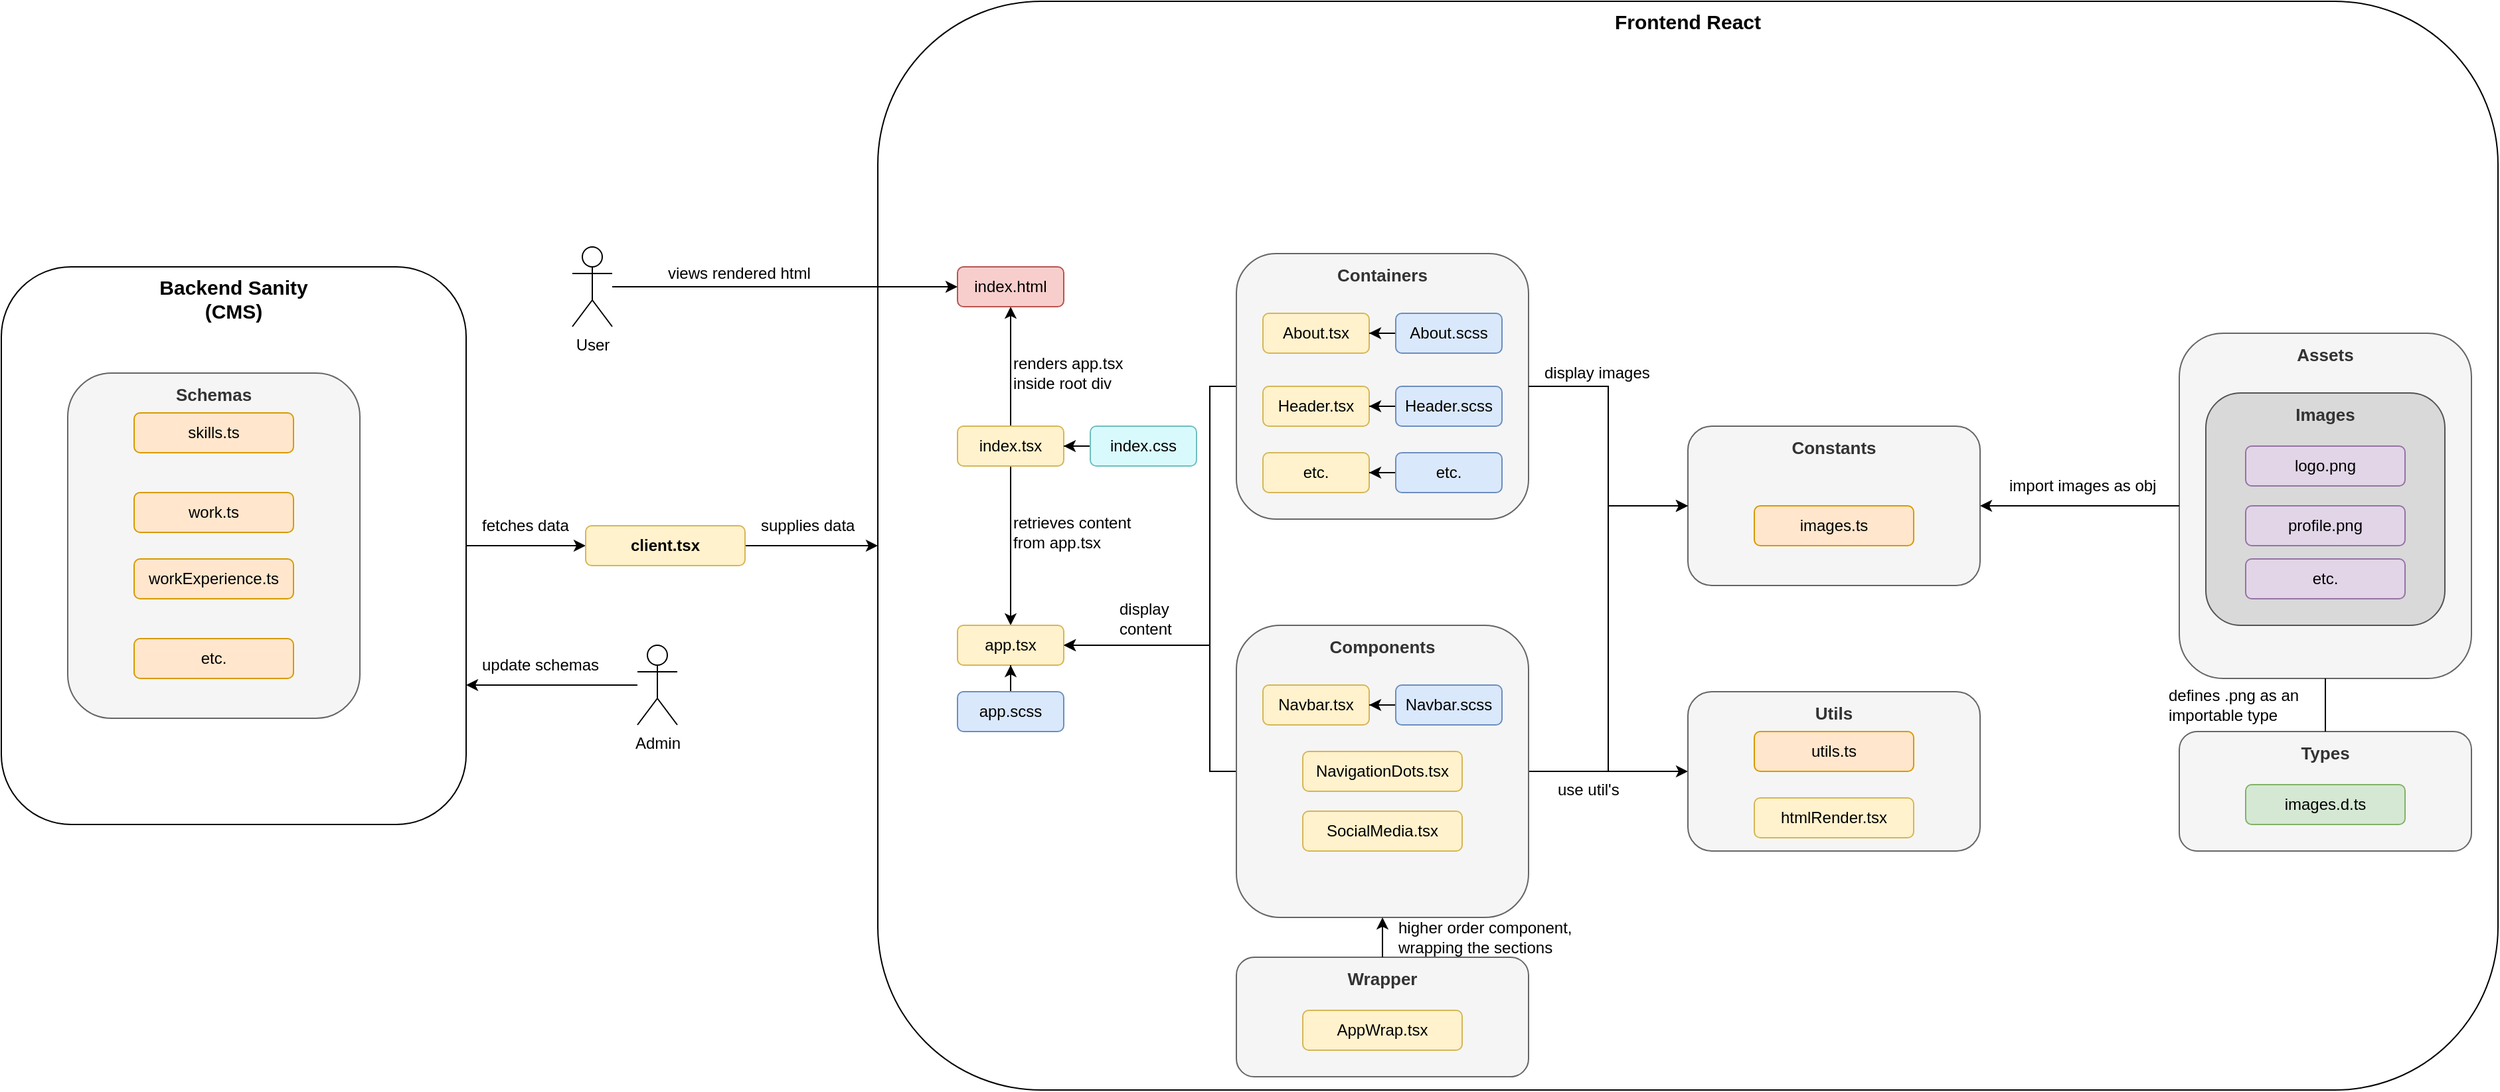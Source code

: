 <mxfile>
    <diagram name="Page-1" id="doxerEDcE5v8PNwcZ3dG">
        <mxGraphModel dx="2168" dy="2354" grid="1" gridSize="10" guides="1" tooltips="1" connect="1" arrows="1" fold="1" page="1" pageScale="1" pageWidth="827" pageHeight="1169" math="0" shadow="0">
            <root>
                <mxCell id="0"/>
                <mxCell id="1" parent="0"/>
                <mxCell id="xx0v-b5GEpdC5aHMtf1U-123" style="edgeStyle=orthogonalEdgeStyle;rounded=0;orthogonalLoop=1;jettySize=auto;html=1;entryX=0;entryY=0.5;entryDx=0;entryDy=0;" parent="1" source="xx0v-b5GEpdC5aHMtf1U-3" target="xx0v-b5GEpdC5aHMtf1U-2" edge="1">
                    <mxGeometry relative="1" as="geometry"/>
                </mxCell>
                <mxCell id="xx0v-b5GEpdC5aHMtf1U-1" value="Backend Sanity&lt;br style=&quot;font-size: 15px;&quot;&gt;(CMS)" style="rounded=1;whiteSpace=wrap;html=1;verticalAlign=top;fontStyle=1;fontSize=15;" parent="1" vertex="1">
                    <mxGeometry x="100" y="-60" width="350" height="420" as="geometry"/>
                </mxCell>
                <mxCell id="xx0v-b5GEpdC5aHMtf1U-11" value="&lt;font style=&quot;font-size: 13px;&quot;&gt;Schemas&lt;/font&gt;" style="rounded=1;whiteSpace=wrap;html=1;verticalAlign=top;fontStyle=1;fontSize=15;fillColor=#f5f5f5;fontColor=#333333;strokeColor=#666666;" parent="1" vertex="1">
                    <mxGeometry x="150" y="20" width="220" height="260" as="geometry"/>
                </mxCell>
                <mxCell id="xx0v-b5GEpdC5aHMtf1U-2" value="Frontend React" style="rounded=1;whiteSpace=wrap;html=1;verticalAlign=top;fontStyle=1;fontSize=15;" parent="1" vertex="1">
                    <mxGeometry x="760" y="-260" width="1220" height="820" as="geometry"/>
                </mxCell>
                <mxCell id="xx0v-b5GEpdC5aHMtf1U-4" value="skills.ts" style="rounded=1;whiteSpace=wrap;html=1;fillColor=#ffe6cc;strokeColor=#d79b00;" parent="1" vertex="1">
                    <mxGeometry x="200" y="50" width="120" height="30" as="geometry"/>
                </mxCell>
                <mxCell id="xx0v-b5GEpdC5aHMtf1U-5" value="work.ts" style="rounded=1;whiteSpace=wrap;html=1;fillColor=#ffe6cc;strokeColor=#d79b00;" parent="1" vertex="1">
                    <mxGeometry x="200" y="110" width="120" height="30" as="geometry"/>
                </mxCell>
                <mxCell id="xx0v-b5GEpdC5aHMtf1U-6" value="workExperience.ts" style="rounded=1;whiteSpace=wrap;html=1;fillColor=#ffe6cc;strokeColor=#d79b00;" parent="1" vertex="1">
                    <mxGeometry x="200" y="160" width="120" height="30" as="geometry"/>
                </mxCell>
                <mxCell id="xx0v-b5GEpdC5aHMtf1U-7" value="etc." style="rounded=1;whiteSpace=wrap;html=1;fillColor=#ffe6cc;strokeColor=#d79b00;" parent="1" vertex="1">
                    <mxGeometry x="200" y="220" width="120" height="30" as="geometry"/>
                </mxCell>
                <mxCell id="xx0v-b5GEpdC5aHMtf1U-154" style="edgeStyle=orthogonalEdgeStyle;rounded=0;orthogonalLoop=1;jettySize=auto;html=1;entryX=0.5;entryY=1;entryDx=0;entryDy=0;" parent="1" source="xx0v-b5GEpdC5aHMtf1U-18" target="xx0v-b5GEpdC5aHMtf1U-144" edge="1">
                    <mxGeometry relative="1" as="geometry"/>
                </mxCell>
                <mxCell id="xx0v-b5GEpdC5aHMtf1U-155" style="edgeStyle=orthogonalEdgeStyle;rounded=0;orthogonalLoop=1;jettySize=auto;html=1;" parent="1" source="xx0v-b5GEpdC5aHMtf1U-18" target="xx0v-b5GEpdC5aHMtf1U-79" edge="1">
                    <mxGeometry relative="1" as="geometry"/>
                </mxCell>
                <mxCell id="xx0v-b5GEpdC5aHMtf1U-18" value="index.tsx" style="rounded=1;whiteSpace=wrap;html=1;fillColor=#fff2cc;strokeColor=#d6b656;" parent="1" vertex="1">
                    <mxGeometry x="820" y="60" width="80" height="30" as="geometry"/>
                </mxCell>
                <mxCell id="xx0v-b5GEpdC5aHMtf1U-79" value="app.tsx" style="rounded=1;whiteSpace=wrap;html=1;fillColor=#fff2cc;strokeColor=#d6b656;" parent="1" vertex="1">
                    <mxGeometry x="820" y="210" width="80" height="30" as="geometry"/>
                </mxCell>
                <mxCell id="xx0v-b5GEpdC5aHMtf1U-126" value="" style="edgeStyle=orthogonalEdgeStyle;rounded=0;orthogonalLoop=1;jettySize=auto;html=1;" parent="1" source="xx0v-b5GEpdC5aHMtf1U-121" target="xx0v-b5GEpdC5aHMtf1U-79" edge="1">
                    <mxGeometry relative="1" as="geometry"/>
                </mxCell>
                <mxCell id="xx0v-b5GEpdC5aHMtf1U-121" value="app.scss" style="rounded=1;whiteSpace=wrap;html=1;fillColor=#dae8fc;strokeColor=#6c8ebf;" parent="1" vertex="1">
                    <mxGeometry x="820" y="260" width="80" height="30" as="geometry"/>
                </mxCell>
                <mxCell id="xx0v-b5GEpdC5aHMtf1U-146" value="" style="edgeStyle=orthogonalEdgeStyle;rounded=0;orthogonalLoop=1;jettySize=auto;html=1;" parent="1" source="xx0v-b5GEpdC5aHMtf1U-122" target="xx0v-b5GEpdC5aHMtf1U-18" edge="1">
                    <mxGeometry relative="1" as="geometry"/>
                </mxCell>
                <mxCell id="xx0v-b5GEpdC5aHMtf1U-122" value="index.css" style="rounded=1;whiteSpace=wrap;html=1;fillColor=#D9FAFC;strokeColor=#6FBFBF;" parent="1" vertex="1">
                    <mxGeometry x="920" y="60" width="80" height="30" as="geometry"/>
                </mxCell>
                <mxCell id="xx0v-b5GEpdC5aHMtf1U-125" value="" style="edgeStyle=orthogonalEdgeStyle;rounded=0;orthogonalLoop=1;jettySize=auto;html=1;entryX=0;entryY=0.5;entryDx=0;entryDy=0;" parent="1" source="xx0v-b5GEpdC5aHMtf1U-1" target="xx0v-b5GEpdC5aHMtf1U-3" edge="1">
                    <mxGeometry relative="1" as="geometry">
                        <mxPoint x="350" y="210" as="sourcePoint"/>
                        <mxPoint x="760" y="150" as="targetPoint"/>
                    </mxGeometry>
                </mxCell>
                <mxCell id="xx0v-b5GEpdC5aHMtf1U-3" value="client.tsx" style="rounded=1;whiteSpace=wrap;html=1;fillColor=#fff2cc;strokeColor=#d6b656;fontStyle=1" parent="1" vertex="1">
                    <mxGeometry x="540" y="135" width="120" height="30" as="geometry"/>
                </mxCell>
                <mxCell id="xx0v-b5GEpdC5aHMtf1U-129" style="edgeStyle=orthogonalEdgeStyle;rounded=0;orthogonalLoop=1;jettySize=auto;html=1;exitX=0;exitY=0.5;exitDx=0;exitDy=0;entryX=1;entryY=0.5;entryDx=0;entryDy=0;" parent="1" source="xx0v-b5GEpdC5aHMtf1U-17" target="xx0v-b5GEpdC5aHMtf1U-79" edge="1">
                    <mxGeometry relative="1" as="geometry">
                        <Array as="points">
                            <mxPoint x="1010" y="30"/>
                            <mxPoint x="1010" y="225"/>
                        </Array>
                    </mxGeometry>
                </mxCell>
                <mxCell id="xx0v-b5GEpdC5aHMtf1U-130" style="edgeStyle=orthogonalEdgeStyle;rounded=0;orthogonalLoop=1;jettySize=auto;html=1;entryX=1;entryY=0.5;entryDx=0;entryDy=0;" parent="1" source="xx0v-b5GEpdC5aHMtf1U-12" target="xx0v-b5GEpdC5aHMtf1U-79" edge="1">
                    <mxGeometry relative="1" as="geometry">
                        <Array as="points">
                            <mxPoint x="1010" y="320"/>
                            <mxPoint x="1010" y="225"/>
                        </Array>
                    </mxGeometry>
                </mxCell>
                <mxCell id="xx0v-b5GEpdC5aHMtf1U-143" value="display content" style="rounded=1;whiteSpace=wrap;html=1;fillColor=none;strokeColor=none;align=left;" parent="1" vertex="1">
                    <mxGeometry x="940" y="190" width="60" height="30" as="geometry"/>
                </mxCell>
                <mxCell id="xx0v-b5GEpdC5aHMtf1U-144" value="index.html" style="rounded=1;whiteSpace=wrap;html=1;fillColor=#f8cecc;strokeColor=#b85450;" parent="1" vertex="1">
                    <mxGeometry x="820" y="-60" width="80" height="30" as="geometry"/>
                </mxCell>
                <mxCell id="xx0v-b5GEpdC5aHMtf1U-152" style="edgeStyle=orthogonalEdgeStyle;rounded=0;orthogonalLoop=1;jettySize=auto;html=1;entryX=0;entryY=0.5;entryDx=0;entryDy=0;" parent="1" source="xx0v-b5GEpdC5aHMtf1U-147" target="xx0v-b5GEpdC5aHMtf1U-144" edge="1">
                    <mxGeometry relative="1" as="geometry"/>
                </mxCell>
                <mxCell id="xx0v-b5GEpdC5aHMtf1U-147" value="User" style="shape=umlActor;verticalLabelPosition=bottom;verticalAlign=top;html=1;outlineConnect=0;" parent="1" vertex="1">
                    <mxGeometry x="530" y="-75" width="30" height="60" as="geometry"/>
                </mxCell>
                <mxCell id="xx0v-b5GEpdC5aHMtf1U-149" style="edgeStyle=orthogonalEdgeStyle;rounded=0;orthogonalLoop=1;jettySize=auto;html=1;entryX=1;entryY=0.75;entryDx=0;entryDy=0;" parent="1" source="xx0v-b5GEpdC5aHMtf1U-148" target="xx0v-b5GEpdC5aHMtf1U-1" edge="1">
                    <mxGeometry relative="1" as="geometry"/>
                </mxCell>
                <mxCell id="xx0v-b5GEpdC5aHMtf1U-148" value="Admin" style="shape=umlActor;verticalLabelPosition=bottom;verticalAlign=top;html=1;outlineConnect=0;" parent="1" vertex="1">
                    <mxGeometry x="579" y="225" width="30" height="60" as="geometry"/>
                </mxCell>
                <mxCell id="xx0v-b5GEpdC5aHMtf1U-150" value="update schemas" style="rounded=1;whiteSpace=wrap;html=1;fillColor=none;strokeColor=none;align=left;" parent="1" vertex="1">
                    <mxGeometry x="460" y="225" width="110" height="30" as="geometry"/>
                </mxCell>
                <mxCell id="xx0v-b5GEpdC5aHMtf1U-153" value="views rendered html" style="rounded=1;whiteSpace=wrap;html=1;fillColor=none;strokeColor=none;align=left;" parent="1" vertex="1">
                    <mxGeometry x="600" y="-70" width="119" height="30" as="geometry"/>
                </mxCell>
                <mxCell id="xx0v-b5GEpdC5aHMtf1U-156" value="renders app.tsx inside root div" style="rounded=1;whiteSpace=wrap;html=1;fillColor=none;strokeColor=none;align=left;" parent="1" vertex="1">
                    <mxGeometry x="860" width="90" height="40" as="geometry"/>
                </mxCell>
                <mxCell id="xx0v-b5GEpdC5aHMtf1U-157" value="retrieves content from app.tsx" style="rounded=1;whiteSpace=wrap;html=1;fillColor=none;strokeColor=none;align=left;" parent="1" vertex="1">
                    <mxGeometry x="860" y="120" width="100" height="40" as="geometry"/>
                </mxCell>
                <mxCell id="xx0v-b5GEpdC5aHMtf1U-239" value="defines .png as an importable type" style="rounded=1;whiteSpace=wrap;html=1;fillColor=none;strokeColor=none;align=left;" parent="1" vertex="1">
                    <mxGeometry x="1730" y="255" width="120" height="30" as="geometry"/>
                </mxCell>
                <mxCell id="xx0v-b5GEpdC5aHMtf1U-240" value="fetches data" style="rounded=1;whiteSpace=wrap;html=1;fillColor=none;strokeColor=none;align=left;" parent="1" vertex="1">
                    <mxGeometry x="460" y="120" width="75.5" height="30" as="geometry"/>
                </mxCell>
                <mxCell id="xx0v-b5GEpdC5aHMtf1U-241" value="supplies data" style="rounded=1;whiteSpace=wrap;html=1;fillColor=none;strokeColor=none;align=left;" parent="1" vertex="1">
                    <mxGeometry x="670" y="120" width="75.5" height="30" as="geometry"/>
                </mxCell>
                <mxCell id="xx0v-b5GEpdC5aHMtf1U-43" value="" style="group" parent="1" vertex="1" connectable="0">
                    <mxGeometry x="1740" y="-10" width="220" height="260" as="geometry"/>
                </mxCell>
                <mxCell id="xx0v-b5GEpdC5aHMtf1U-14" value="&lt;font style=&quot;font-size: 13px;&quot;&gt;Assets&lt;/font&gt;" style="rounded=1;whiteSpace=wrap;html=1;verticalAlign=top;fontStyle=1;fontSize=15;fillColor=#f5f5f5;fontColor=#333333;strokeColor=#666666;" parent="xx0v-b5GEpdC5aHMtf1U-43" vertex="1">
                    <mxGeometry width="220" height="260" as="geometry"/>
                </mxCell>
                <mxCell id="xx0v-b5GEpdC5aHMtf1U-38" value="&lt;font style=&quot;font-size: 13px;&quot;&gt;Images&lt;/font&gt;" style="rounded=1;whiteSpace=wrap;html=1;verticalAlign=top;fontStyle=1;fontSize=15;fillColor=#D9D9D9;fontColor=#333333;strokeColor=#545454;" parent="xx0v-b5GEpdC5aHMtf1U-43" vertex="1">
                    <mxGeometry x="20" y="45" width="180" height="175" as="geometry"/>
                </mxCell>
                <mxCell id="xx0v-b5GEpdC5aHMtf1U-39" value="logo.png" style="rounded=1;whiteSpace=wrap;html=1;fillColor=#e1d5e7;strokeColor=#9673a6;" parent="xx0v-b5GEpdC5aHMtf1U-43" vertex="1">
                    <mxGeometry x="50" y="85" width="120" height="30" as="geometry"/>
                </mxCell>
                <mxCell id="xx0v-b5GEpdC5aHMtf1U-40" value="profile.png" style="rounded=1;whiteSpace=wrap;html=1;fillColor=#e1d5e7;strokeColor=#9673a6;" parent="xx0v-b5GEpdC5aHMtf1U-43" vertex="1">
                    <mxGeometry x="50" y="130" width="120" height="30" as="geometry"/>
                </mxCell>
                <mxCell id="xx0v-b5GEpdC5aHMtf1U-41" value="etc." style="rounded=1;whiteSpace=wrap;html=1;fillColor=#e1d5e7;strokeColor=#9673a6;" parent="xx0v-b5GEpdC5aHMtf1U-43" vertex="1">
                    <mxGeometry x="50" y="170" width="120" height="30" as="geometry"/>
                </mxCell>
                <mxCell id="xx0v-b5GEpdC5aHMtf1U-58" value="" style="group" parent="1" vertex="1" connectable="0">
                    <mxGeometry x="1370" y="-10" width="370" height="260" as="geometry"/>
                </mxCell>
                <mxCell id="xx0v-b5GEpdC5aHMtf1U-57" value="import images as obj" style="rounded=1;whiteSpace=wrap;html=1;fillColor=none;strokeColor=none;align=left;" parent="xx0v-b5GEpdC5aHMtf1U-58" vertex="1">
                    <mxGeometry x="240" y="100" width="120" height="30" as="geometry"/>
                </mxCell>
                <mxCell id="xx0v-b5GEpdC5aHMtf1U-13" value="&lt;font style=&quot;font-size: 13px;&quot;&gt;Constants&lt;/font&gt;" style="rounded=1;whiteSpace=wrap;html=1;verticalAlign=top;fontStyle=1;fontSize=15;fillColor=#f5f5f5;fontColor=#333333;strokeColor=#666666;" parent="xx0v-b5GEpdC5aHMtf1U-58" vertex="1">
                    <mxGeometry y="70" width="220" height="120" as="geometry"/>
                </mxCell>
                <mxCell id="xx0v-b5GEpdC5aHMtf1U-21" value="images.ts" style="rounded=1;whiteSpace=wrap;html=1;fillColor=#ffe6cc;strokeColor=#d79b00;" parent="xx0v-b5GEpdC5aHMtf1U-58" vertex="1">
                    <mxGeometry x="50" y="130" width="120" height="30" as="geometry"/>
                </mxCell>
                <mxCell id="xx0v-b5GEpdC5aHMtf1U-59" value="" style="group" parent="1" vertex="1" connectable="0">
                    <mxGeometry x="1030" y="-130" width="320" height="280" as="geometry"/>
                </mxCell>
                <mxCell id="xx0v-b5GEpdC5aHMtf1U-17" value="&lt;font style=&quot;font-size: 13px;&quot;&gt;Containers&lt;/font&gt;" style="rounded=1;whiteSpace=wrap;html=1;verticalAlign=top;fontStyle=1;fontSize=15;fillColor=#f5f5f5;fontColor=#333333;strokeColor=#666666;" parent="xx0v-b5GEpdC5aHMtf1U-59" vertex="1">
                    <mxGeometry y="60" width="220" height="200" as="geometry"/>
                </mxCell>
                <mxCell id="xx0v-b5GEpdC5aHMtf1U-28" value="About.tsx" style="rounded=1;whiteSpace=wrap;html=1;fillColor=#fff2cc;strokeColor=#d6b656;" parent="xx0v-b5GEpdC5aHMtf1U-59" vertex="1">
                    <mxGeometry x="20" y="105" width="80" height="30" as="geometry"/>
                </mxCell>
                <mxCell id="xx0v-b5GEpdC5aHMtf1U-30" value="Header.tsx" style="rounded=1;whiteSpace=wrap;html=1;fillColor=#fff2cc;strokeColor=#d6b656;" parent="xx0v-b5GEpdC5aHMtf1U-59" vertex="1">
                    <mxGeometry x="20" y="160" width="80" height="30" as="geometry"/>
                </mxCell>
                <mxCell id="xx0v-b5GEpdC5aHMtf1U-31" value="etc." style="rounded=1;whiteSpace=wrap;html=1;fillColor=#fff2cc;strokeColor=#d6b656;" parent="xx0v-b5GEpdC5aHMtf1U-59" vertex="1">
                    <mxGeometry x="20" y="210" width="80" height="30" as="geometry"/>
                </mxCell>
                <mxCell id="xx0v-b5GEpdC5aHMtf1U-62" style="edgeStyle=orthogonalEdgeStyle;rounded=0;orthogonalLoop=1;jettySize=auto;html=1;exitX=0;exitY=0.5;exitDx=0;exitDy=0;" parent="xx0v-b5GEpdC5aHMtf1U-59" source="xx0v-b5GEpdC5aHMtf1U-33" target="xx0v-b5GEpdC5aHMtf1U-28" edge="1">
                    <mxGeometry relative="1" as="geometry"/>
                </mxCell>
                <mxCell id="xx0v-b5GEpdC5aHMtf1U-33" value="About.scss" style="rounded=1;whiteSpace=wrap;html=1;fillColor=#dae8fc;strokeColor=#6c8ebf;" parent="xx0v-b5GEpdC5aHMtf1U-59" vertex="1">
                    <mxGeometry x="120" y="105" width="80" height="30" as="geometry"/>
                </mxCell>
                <mxCell id="xx0v-b5GEpdC5aHMtf1U-63" style="edgeStyle=orthogonalEdgeStyle;rounded=0;orthogonalLoop=1;jettySize=auto;html=1;exitX=0;exitY=0.5;exitDx=0;exitDy=0;" parent="xx0v-b5GEpdC5aHMtf1U-59" source="xx0v-b5GEpdC5aHMtf1U-34" target="xx0v-b5GEpdC5aHMtf1U-30" edge="1">
                    <mxGeometry relative="1" as="geometry"/>
                </mxCell>
                <mxCell id="xx0v-b5GEpdC5aHMtf1U-34" value="Header.scss" style="rounded=1;whiteSpace=wrap;html=1;fillColor=#dae8fc;strokeColor=#6c8ebf;" parent="xx0v-b5GEpdC5aHMtf1U-59" vertex="1">
                    <mxGeometry x="120" y="160" width="80" height="30" as="geometry"/>
                </mxCell>
                <mxCell id="xx0v-b5GEpdC5aHMtf1U-64" style="edgeStyle=orthogonalEdgeStyle;rounded=0;orthogonalLoop=1;jettySize=auto;html=1;exitX=0;exitY=0.5;exitDx=0;exitDy=0;" parent="xx0v-b5GEpdC5aHMtf1U-59" source="xx0v-b5GEpdC5aHMtf1U-35" target="xx0v-b5GEpdC5aHMtf1U-31" edge="1">
                    <mxGeometry relative="1" as="geometry"/>
                </mxCell>
                <mxCell id="xx0v-b5GEpdC5aHMtf1U-35" value="etc." style="rounded=1;whiteSpace=wrap;html=1;fillColor=#dae8fc;strokeColor=#6c8ebf;" parent="xx0v-b5GEpdC5aHMtf1U-59" vertex="1">
                    <mxGeometry x="120" y="210" width="80" height="30" as="geometry"/>
                </mxCell>
                <mxCell id="xx0v-b5GEpdC5aHMtf1U-37" value="display images" style="rounded=1;whiteSpace=wrap;html=1;fillColor=none;strokeColor=none;align=left;" parent="xx0v-b5GEpdC5aHMtf1U-59" vertex="1">
                    <mxGeometry x="230" y="135" width="90" height="30" as="geometry"/>
                </mxCell>
                <mxCell id="xx0v-b5GEpdC5aHMtf1U-36" style="edgeStyle=orthogonalEdgeStyle;rounded=0;orthogonalLoop=1;jettySize=auto;html=1;entryX=0;entryY=0.5;entryDx=0;entryDy=0;" parent="1" source="xx0v-b5GEpdC5aHMtf1U-17" target="xx0v-b5GEpdC5aHMtf1U-13" edge="1">
                    <mxGeometry relative="1" as="geometry">
                        <mxPoint x="1350" y="200" as="targetPoint"/>
                    </mxGeometry>
                </mxCell>
                <mxCell id="xx0v-b5GEpdC5aHMtf1U-66" style="edgeStyle=orthogonalEdgeStyle;rounded=0;orthogonalLoop=1;jettySize=auto;html=1;exitX=0;exitY=0.5;exitDx=0;exitDy=0;" parent="1" source="xx0v-b5GEpdC5aHMtf1U-14" target="xx0v-b5GEpdC5aHMtf1U-13" edge="1">
                    <mxGeometry relative="1" as="geometry"/>
                </mxCell>
                <mxCell id="xx0v-b5GEpdC5aHMtf1U-71" style="edgeStyle=orthogonalEdgeStyle;rounded=0;orthogonalLoop=1;jettySize=auto;html=1;entryX=0;entryY=0.5;entryDx=0;entryDy=0;" parent="1" source="xx0v-b5GEpdC5aHMtf1U-12" target="xx0v-b5GEpdC5aHMtf1U-13" edge="1">
                    <mxGeometry relative="1" as="geometry"/>
                </mxCell>
                <mxCell id="xx0v-b5GEpdC5aHMtf1U-74" style="edgeStyle=orthogonalEdgeStyle;rounded=0;orthogonalLoop=1;jettySize=auto;html=1;entryX=0;entryY=0.5;entryDx=0;entryDy=0;" parent="1" source="xx0v-b5GEpdC5aHMtf1U-12" target="xx0v-b5GEpdC5aHMtf1U-16" edge="1">
                    <mxGeometry relative="1" as="geometry"/>
                </mxCell>
                <mxCell id="xx0v-b5GEpdC5aHMtf1U-76" value="use util's" style="rounded=1;whiteSpace=wrap;html=1;fillColor=none;strokeColor=none;align=left;" parent="1" vertex="1">
                    <mxGeometry x="1270" y="319" width="90" height="30" as="geometry"/>
                </mxCell>
                <mxCell id="xx0v-b5GEpdC5aHMtf1U-77" value="" style="group" parent="1" vertex="1" connectable="0">
                    <mxGeometry x="1740" y="290" width="220" height="90" as="geometry"/>
                </mxCell>
                <mxCell id="xx0v-b5GEpdC5aHMtf1U-15" value="&lt;font style=&quot;font-size: 13px;&quot;&gt;Types&lt;/font&gt;" style="rounded=1;whiteSpace=wrap;html=1;verticalAlign=top;fontStyle=1;fontSize=15;fillColor=#f5f5f5;fontColor=#333333;strokeColor=#666666;" parent="xx0v-b5GEpdC5aHMtf1U-77" vertex="1">
                    <mxGeometry width="220" height="90" as="geometry"/>
                </mxCell>
                <mxCell id="xx0v-b5GEpdC5aHMtf1U-72" value="images.d.ts" style="rounded=1;whiteSpace=wrap;html=1;fillColor=#d5e8d4;strokeColor=#82b366;" parent="xx0v-b5GEpdC5aHMtf1U-77" vertex="1">
                    <mxGeometry x="50" y="40" width="120" height="30" as="geometry"/>
                </mxCell>
                <mxCell id="xx0v-b5GEpdC5aHMtf1U-158" style="edgeStyle=orthogonalEdgeStyle;rounded=0;orthogonalLoop=1;jettySize=auto;html=1;entryX=0.5;entryY=1;entryDx=0;entryDy=0;endArrow=none;endFill=0;" parent="1" source="xx0v-b5GEpdC5aHMtf1U-15" target="xx0v-b5GEpdC5aHMtf1U-14" edge="1">
                    <mxGeometry relative="1" as="geometry"/>
                </mxCell>
                <mxCell id="xx0v-b5GEpdC5aHMtf1U-12" value="&lt;font style=&quot;font-size: 13px;&quot;&gt;Components&lt;/font&gt;" style="rounded=1;whiteSpace=wrap;html=1;verticalAlign=top;fontStyle=1;fontSize=15;fillColor=#f5f5f5;fontColor=#333333;strokeColor=#666666;" parent="1" vertex="1">
                    <mxGeometry x="1030" y="210" width="220" height="220" as="geometry"/>
                </mxCell>
                <mxCell id="xx0v-b5GEpdC5aHMtf1U-27" value="Navbar.tsx" style="rounded=1;whiteSpace=wrap;html=1;fillColor=#fff2cc;strokeColor=#d6b656;" parent="1" vertex="1">
                    <mxGeometry x="1050" y="255" width="80" height="30" as="geometry"/>
                </mxCell>
                <mxCell id="xx0v-b5GEpdC5aHMtf1U-68" style="edgeStyle=orthogonalEdgeStyle;rounded=0;orthogonalLoop=1;jettySize=auto;html=1;exitX=0;exitY=0.5;exitDx=0;exitDy=0;" parent="1" source="xx0v-b5GEpdC5aHMtf1U-32" target="xx0v-b5GEpdC5aHMtf1U-27" edge="1">
                    <mxGeometry relative="1" as="geometry"/>
                </mxCell>
                <mxCell id="xx0v-b5GEpdC5aHMtf1U-32" value="Navbar.scss" style="rounded=1;whiteSpace=wrap;html=1;fillColor=#dae8fc;strokeColor=#6c8ebf;" parent="1" vertex="1">
                    <mxGeometry x="1150" y="255" width="80" height="30" as="geometry"/>
                </mxCell>
                <mxCell id="6" value="NavigationDots.tsx" style="rounded=1;whiteSpace=wrap;html=1;fillColor=#fff2cc;strokeColor=#d6b656;" vertex="1" parent="1">
                    <mxGeometry x="1080" y="305" width="120" height="30" as="geometry"/>
                </mxCell>
                <mxCell id="9" value="SocialMedia.tsx" style="rounded=1;whiteSpace=wrap;html=1;fillColor=#fff2cc;strokeColor=#d6b656;" vertex="1" parent="1">
                    <mxGeometry x="1080" y="350" width="120" height="30" as="geometry"/>
                </mxCell>
                <mxCell id="10" value="" style="group" vertex="1" connectable="0" parent="1">
                    <mxGeometry x="1030" y="460" width="220" height="90" as="geometry"/>
                </mxCell>
                <mxCell id="11" value="&lt;font style=&quot;font-size: 13px;&quot;&gt;Wrapper&lt;/font&gt;" style="rounded=1;whiteSpace=wrap;html=1;verticalAlign=top;fontStyle=1;fontSize=15;fillColor=#f5f5f5;fontColor=#333333;strokeColor=#666666;" vertex="1" parent="10">
                    <mxGeometry width="220" height="90" as="geometry"/>
                </mxCell>
                <mxCell id="12" value="AppWrap.tsx" style="rounded=1;whiteSpace=wrap;html=1;fillColor=#fff2cc;strokeColor=#d6b656;" vertex="1" parent="10">
                    <mxGeometry x="50" y="40" width="120" height="30" as="geometry"/>
                </mxCell>
                <mxCell id="13" style="edgeStyle=none;curved=1;rounded=0;orthogonalLoop=1;jettySize=auto;html=1;entryX=0.5;entryY=1;entryDx=0;entryDy=0;endArrow=classic;startSize=14;endSize=6;sourcePerimeterSpacing=8;targetPerimeterSpacing=8;endFill=1;exitX=0.5;exitY=0;exitDx=0;exitDy=0;" edge="1" parent="1" source="11" target="xx0v-b5GEpdC5aHMtf1U-12">
                    <mxGeometry relative="1" as="geometry">
                        <mxPoint x="1270" y="620" as="sourcePoint"/>
                    </mxGeometry>
                </mxCell>
                <mxCell id="16" value="higher order component, wrapping the sections" style="rounded=1;whiteSpace=wrap;html=1;fillColor=none;strokeColor=none;align=left;" vertex="1" parent="1">
                    <mxGeometry x="1150" y="430" width="140" height="30" as="geometry"/>
                </mxCell>
                <mxCell id="xx0v-b5GEpdC5aHMtf1U-16" value="&lt;font style=&quot;font-size: 13px;&quot;&gt;Utils&lt;/font&gt;" style="rounded=1;whiteSpace=wrap;html=1;verticalAlign=top;fontStyle=1;fontSize=15;fillColor=#f5f5f5;fontColor=#333333;strokeColor=#666666;" parent="1" vertex="1">
                    <mxGeometry x="1370" y="260" width="220" height="120" as="geometry"/>
                </mxCell>
                <mxCell id="xx0v-b5GEpdC5aHMtf1U-73" value="utils.ts" style="rounded=1;whiteSpace=wrap;html=1;fillColor=#ffe6cc;strokeColor=#d79b00;" parent="1" vertex="1">
                    <mxGeometry x="1420" y="290" width="120" height="30" as="geometry"/>
                </mxCell>
                <mxCell id="20" value="htmlRender.tsx" style="rounded=1;whiteSpace=wrap;html=1;fillColor=#fff2cc;strokeColor=#d6b656;" vertex="1" parent="1">
                    <mxGeometry x="1420" y="340" width="120" height="30" as="geometry"/>
                </mxCell>
            </root>
        </mxGraphModel>
    </diagram>
</mxfile>